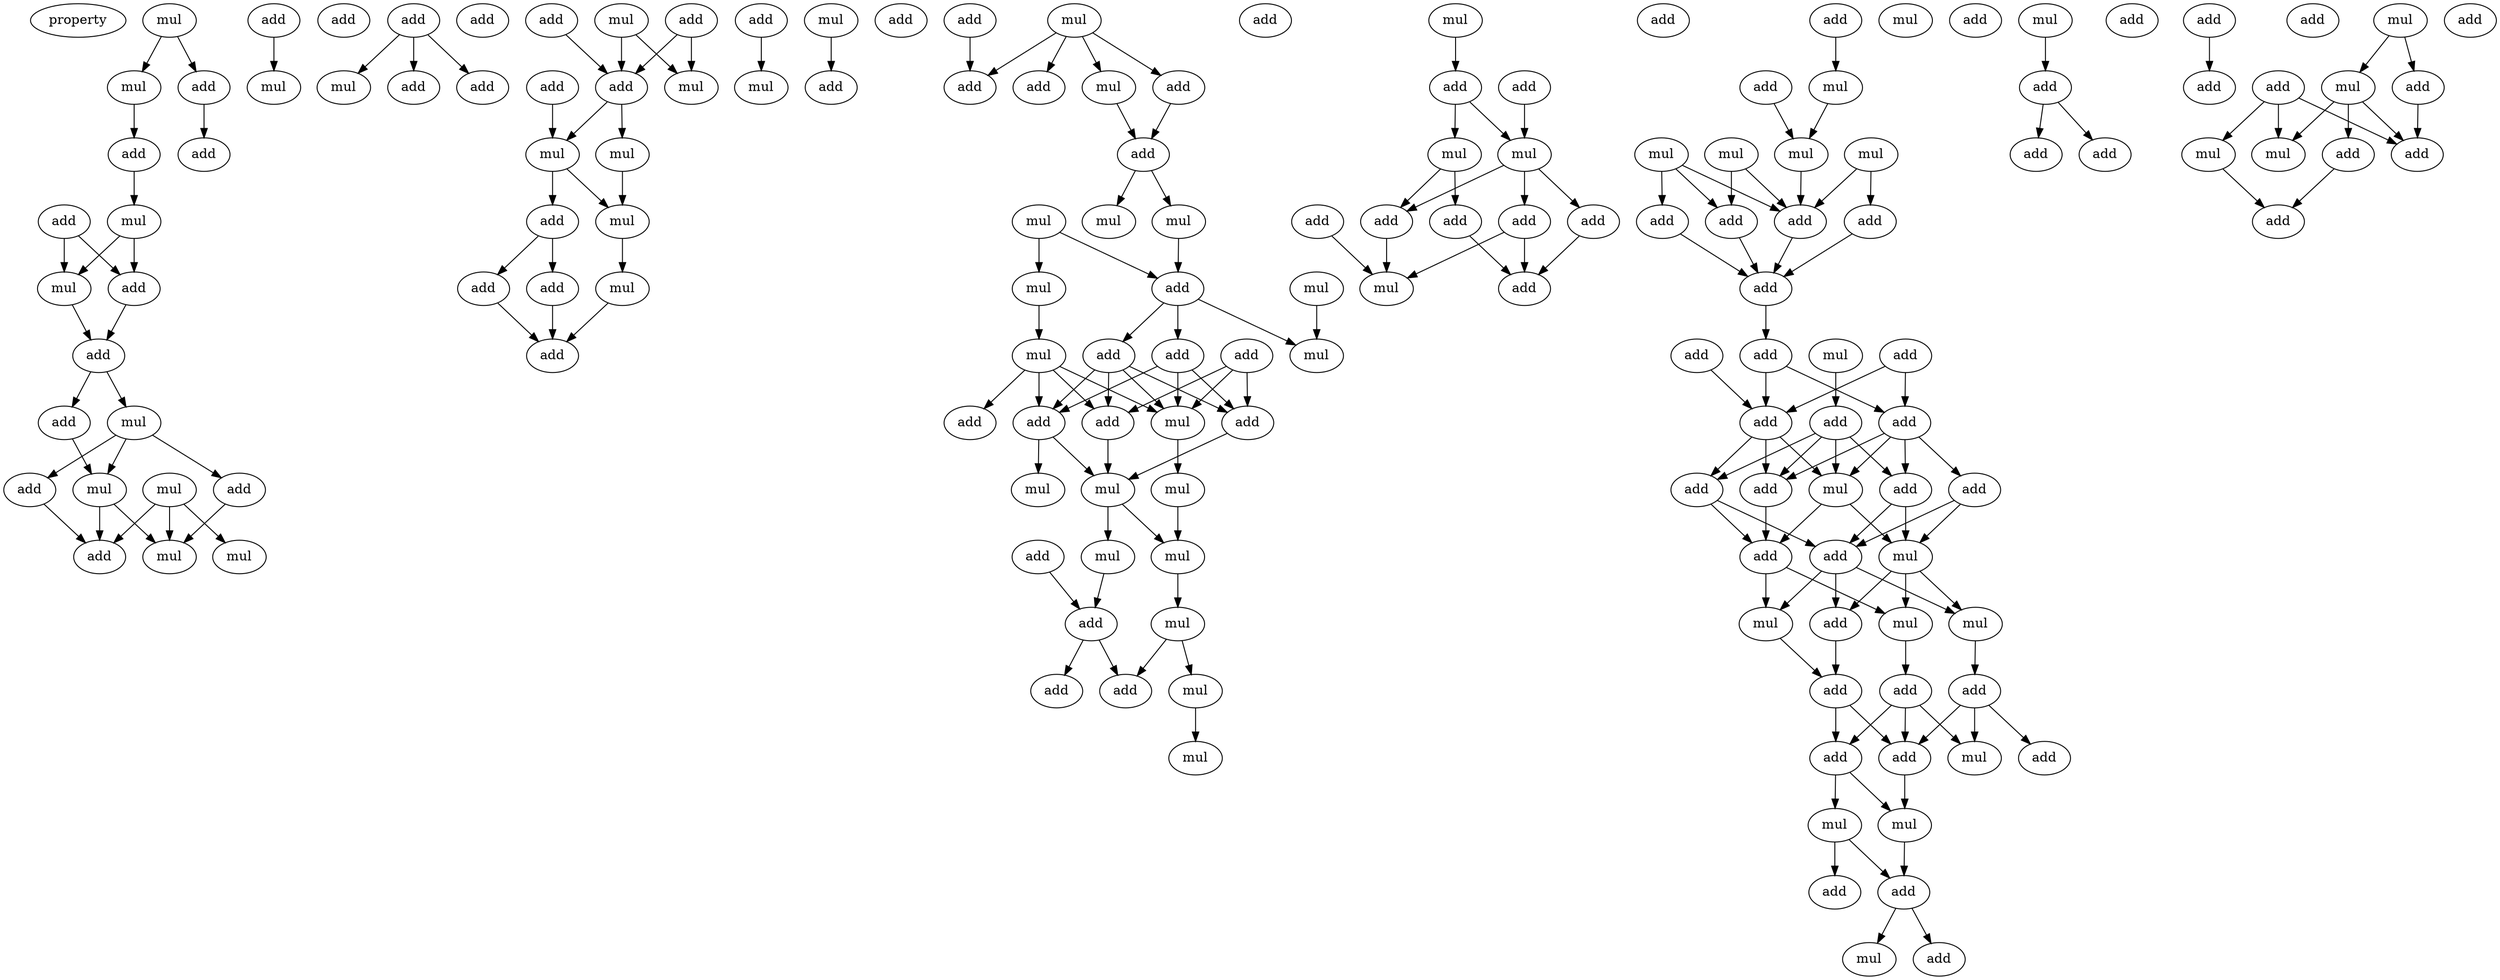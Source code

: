 digraph {
    node [fontcolor=black]
    property [mul=2,lf=1.5]
    0 [ label = mul ];
    1 [ label = add ];
    2 [ label = mul ];
    3 [ label = add ];
    4 [ label = mul ];
    5 [ label = add ];
    6 [ label = add ];
    7 [ label = add ];
    8 [ label = mul ];
    9 [ label = add ];
    10 [ label = mul ];
    11 [ label = add ];
    12 [ label = add ];
    13 [ label = mul ];
    14 [ label = add ];
    15 [ label = add ];
    16 [ label = add ];
    17 [ label = mul ];
    18 [ label = mul ];
    19 [ label = mul ];
    20 [ label = add ];
    21 [ label = mul ];
    22 [ label = add ];
    23 [ label = mul ];
    24 [ label = add ];
    25 [ label = add ];
    26 [ label = add ];
    27 [ label = add ];
    28 [ label = add ];
    29 [ label = mul ];
    30 [ label = add ];
    31 [ label = add ];
    32 [ label = mul ];
    33 [ label = mul ];
    34 [ label = mul ];
    35 [ label = add ];
    36 [ label = mul ];
    37 [ label = mul ];
    38 [ label = add ];
    39 [ label = add ];
    40 [ label = add ];
    41 [ label = add ];
    42 [ label = mul ];
    43 [ label = add ];
    44 [ label = add ];
    45 [ label = mul ];
    46 [ label = add ];
    47 [ label = mul ];
    48 [ label = add ];
    49 [ label = mul ];
    50 [ label = add ];
    51 [ label = add ];
    52 [ label = add ];
    53 [ label = mul ];
    54 [ label = mul ];
    55 [ label = mul ];
    56 [ label = mul ];
    57 [ label = mul ];
    58 [ label = add ];
    59 [ label = add ];
    60 [ label = mul ];
    61 [ label = mul ];
    62 [ label = add ];
    63 [ label = add ];
    64 [ label = add ];
    65 [ label = add ];
    66 [ label = add ];
    67 [ label = mul ];
    68 [ label = add ];
    69 [ label = mul ];
    70 [ label = mul ];
    71 [ label = mul ];
    72 [ label = mul ];
    73 [ label = add ];
    74 [ label = add ];
    75 [ label = mul ];
    76 [ label = add ];
    77 [ label = mul ];
    78 [ label = mul ];
    79 [ label = add ];
    80 [ label = add ];
    81 [ label = mul ];
    82 [ label = mul ];
    83 [ label = add ];
    84 [ label = add ];
    85 [ label = add ];
    86 [ label = mul ];
    87 [ label = mul ];
    88 [ label = add ];
    89 [ label = add ];
    90 [ label = add ];
    91 [ label = add ];
    92 [ label = add ];
    93 [ label = add ];
    94 [ label = mul ];
    95 [ label = add ];
    96 [ label = add ];
    97 [ label = mul ];
    98 [ label = mul ];
    99 [ label = mul ];
    100 [ label = mul ];
    101 [ label = mul ];
    102 [ label = add ];
    103 [ label = add ];
    104 [ label = add ];
    105 [ label = add ];
    106 [ label = add ];
    107 [ label = add ];
    108 [ label = add ];
    109 [ label = mul ];
    110 [ label = add ];
    111 [ label = add ];
    112 [ label = add ];
    113 [ label = add ];
    114 [ label = add ];
    115 [ label = add ];
    116 [ label = mul ];
    117 [ label = add ];
    118 [ label = add ];
    119 [ label = add ];
    120 [ label = mul ];
    121 [ label = add ];
    122 [ label = mul ];
    123 [ label = add ];
    124 [ label = mul ];
    125 [ label = mul ];
    126 [ label = mul ];
    127 [ label = add ];
    128 [ label = add ];
    129 [ label = add ];
    130 [ label = mul ];
    131 [ label = add ];
    132 [ label = add ];
    133 [ label = add ];
    134 [ label = mul ];
    135 [ label = mul ];
    136 [ label = add ];
    137 [ label = add ];
    138 [ label = add ];
    139 [ label = mul ];
    140 [ label = add ];
    141 [ label = mul ];
    142 [ label = add ];
    143 [ label = add ];
    144 [ label = add ];
    145 [ label = add ];
    146 [ label = add ];
    147 [ label = add ];
    148 [ label = add ];
    149 [ label = mul ];
    150 [ label = add ];
    151 [ label = mul ];
    152 [ label = add ];
    153 [ label = mul ];
    154 [ label = add ];
    155 [ label = add ];
    156 [ label = mul ];
    157 [ label = add ];
    158 [ label = add ];
    0 -> 2 [ name = 0 ];
    0 -> 3 [ name = 1 ];
    1 -> 4 [ name = 2 ];
    2 -> 6 [ name = 3 ];
    3 -> 5 [ name = 4 ];
    6 -> 8 [ name = 5 ];
    7 -> 10 [ name = 6 ];
    7 -> 11 [ name = 7 ];
    8 -> 10 [ name = 8 ];
    8 -> 11 [ name = 9 ];
    10 -> 12 [ name = 10 ];
    11 -> 12 [ name = 11 ];
    12 -> 13 [ name = 12 ];
    12 -> 14 [ name = 13 ];
    13 -> 15 [ name = 14 ];
    13 -> 16 [ name = 15 ];
    13 -> 18 [ name = 16 ];
    14 -> 18 [ name = 17 ];
    15 -> 21 [ name = 18 ];
    16 -> 20 [ name = 19 ];
    17 -> 19 [ name = 20 ];
    17 -> 20 [ name = 21 ];
    17 -> 21 [ name = 22 ];
    18 -> 20 [ name = 23 ];
    18 -> 21 [ name = 24 ];
    22 -> 23 [ name = 25 ];
    22 -> 24 [ name = 26 ];
    22 -> 25 [ name = 27 ];
    27 -> 31 [ name = 28 ];
    27 -> 32 [ name = 29 ];
    28 -> 31 [ name = 30 ];
    29 -> 31 [ name = 31 ];
    29 -> 32 [ name = 32 ];
    30 -> 33 [ name = 33 ];
    31 -> 33 [ name = 34 ];
    31 -> 34 [ name = 35 ];
    33 -> 35 [ name = 36 ];
    33 -> 36 [ name = 37 ];
    34 -> 36 [ name = 38 ];
    35 -> 38 [ name = 39 ];
    35 -> 39 [ name = 40 ];
    36 -> 37 [ name = 41 ];
    37 -> 40 [ name = 42 ];
    38 -> 40 [ name = 43 ];
    39 -> 40 [ name = 44 ];
    41 -> 45 [ name = 45 ];
    42 -> 44 [ name = 46 ];
    46 -> 50 [ name = 47 ];
    47 -> 48 [ name = 48 ];
    47 -> 49 [ name = 49 ];
    47 -> 50 [ name = 50 ];
    47 -> 51 [ name = 51 ];
    49 -> 52 [ name = 52 ];
    51 -> 52 [ name = 53 ];
    52 -> 53 [ name = 54 ];
    52 -> 55 [ name = 55 ];
    53 -> 58 [ name = 56 ];
    54 -> 57 [ name = 57 ];
    54 -> 58 [ name = 58 ];
    56 -> 61 [ name = 59 ];
    57 -> 60 [ name = 60 ];
    58 -> 59 [ name = 61 ];
    58 -> 61 [ name = 62 ];
    58 -> 62 [ name = 63 ];
    59 -> 66 [ name = 64 ];
    59 -> 67 [ name = 65 ];
    59 -> 68 [ name = 66 ];
    60 -> 64 [ name = 67 ];
    60 -> 65 [ name = 68 ];
    60 -> 67 [ name = 69 ];
    60 -> 68 [ name = 70 ];
    62 -> 64 [ name = 71 ];
    62 -> 66 [ name = 72 ];
    62 -> 67 [ name = 73 ];
    62 -> 68 [ name = 74 ];
    63 -> 64 [ name = 75 ];
    63 -> 66 [ name = 76 ];
    63 -> 67 [ name = 77 ];
    64 -> 69 [ name = 78 ];
    66 -> 69 [ name = 79 ];
    67 -> 70 [ name = 80 ];
    68 -> 69 [ name = 81 ];
    68 -> 71 [ name = 82 ];
    69 -> 72 [ name = 83 ];
    69 -> 75 [ name = 84 ];
    70 -> 75 [ name = 85 ];
    72 -> 76 [ name = 86 ];
    73 -> 76 [ name = 87 ];
    75 -> 77 [ name = 88 ];
    76 -> 79 [ name = 89 ];
    76 -> 80 [ name = 90 ];
    77 -> 78 [ name = 91 ];
    77 -> 80 [ name = 92 ];
    78 -> 81 [ name = 93 ];
    82 -> 85 [ name = 94 ];
    84 -> 87 [ name = 95 ];
    85 -> 86 [ name = 96 ];
    85 -> 87 [ name = 97 ];
    86 -> 90 [ name = 98 ];
    86 -> 92 [ name = 99 ];
    87 -> 88 [ name = 100 ];
    87 -> 90 [ name = 101 ];
    87 -> 91 [ name = 102 ];
    88 -> 93 [ name = 103 ];
    88 -> 94 [ name = 104 ];
    89 -> 94 [ name = 105 ];
    90 -> 94 [ name = 106 ];
    91 -> 93 [ name = 107 ];
    92 -> 93 [ name = 108 ];
    95 -> 97 [ name = 109 ];
    96 -> 98 [ name = 110 ];
    97 -> 98 [ name = 111 ];
    98 -> 104 [ name = 112 ];
    99 -> 102 [ name = 113 ];
    99 -> 104 [ name = 114 ];
    100 -> 104 [ name = 115 ];
    100 -> 105 [ name = 116 ];
    101 -> 102 [ name = 117 ];
    101 -> 103 [ name = 118 ];
    101 -> 104 [ name = 119 ];
    102 -> 106 [ name = 120 ];
    103 -> 106 [ name = 121 ];
    104 -> 106 [ name = 122 ];
    105 -> 106 [ name = 123 ];
    106 -> 110 [ name = 124 ];
    107 -> 111 [ name = 125 ];
    107 -> 112 [ name = 126 ];
    108 -> 111 [ name = 127 ];
    109 -> 113 [ name = 128 ];
    110 -> 111 [ name = 129 ];
    110 -> 112 [ name = 130 ];
    111 -> 114 [ name = 131 ];
    111 -> 115 [ name = 132 ];
    111 -> 116 [ name = 133 ];
    112 -> 115 [ name = 134 ];
    112 -> 116 [ name = 135 ];
    112 -> 117 [ name = 136 ];
    112 -> 118 [ name = 137 ];
    113 -> 114 [ name = 138 ];
    113 -> 115 [ name = 139 ];
    113 -> 116 [ name = 140 ];
    113 -> 118 [ name = 141 ];
    114 -> 119 [ name = 142 ];
    114 -> 121 [ name = 143 ];
    115 -> 121 [ name = 144 ];
    116 -> 120 [ name = 145 ];
    116 -> 121 [ name = 146 ];
    117 -> 119 [ name = 147 ];
    117 -> 120 [ name = 148 ];
    118 -> 119 [ name = 149 ];
    118 -> 120 [ name = 150 ];
    119 -> 122 [ name = 151 ];
    119 -> 123 [ name = 152 ];
    119 -> 126 [ name = 153 ];
    120 -> 123 [ name = 154 ];
    120 -> 125 [ name = 155 ];
    120 -> 126 [ name = 156 ];
    121 -> 122 [ name = 157 ];
    121 -> 125 [ name = 158 ];
    122 -> 129 [ name = 159 ];
    123 -> 129 [ name = 160 ];
    125 -> 128 [ name = 161 ];
    126 -> 127 [ name = 162 ];
    127 -> 130 [ name = 163 ];
    127 -> 131 [ name = 164 ];
    127 -> 132 [ name = 165 ];
    128 -> 130 [ name = 166 ];
    128 -> 131 [ name = 167 ];
    128 -> 133 [ name = 168 ];
    129 -> 131 [ name = 169 ];
    129 -> 133 [ name = 170 ];
    131 -> 134 [ name = 171 ];
    133 -> 134 [ name = 172 ];
    133 -> 135 [ name = 173 ];
    134 -> 138 [ name = 174 ];
    135 -> 136 [ name = 175 ];
    135 -> 138 [ name = 176 ];
    138 -> 141 [ name = 177 ];
    138 -> 142 [ name = 178 ];
    139 -> 143 [ name = 179 ];
    143 -> 145 [ name = 180 ];
    143 -> 147 [ name = 181 ];
    144 -> 148 [ name = 182 ];
    149 -> 151 [ name = 183 ];
    149 -> 152 [ name = 184 ];
    150 -> 153 [ name = 185 ];
    150 -> 156 [ name = 186 ];
    150 -> 157 [ name = 187 ];
    151 -> 154 [ name = 188 ];
    151 -> 156 [ name = 189 ];
    151 -> 157 [ name = 190 ];
    152 -> 157 [ name = 191 ];
    153 -> 158 [ name = 192 ];
    154 -> 158 [ name = 193 ];
}
